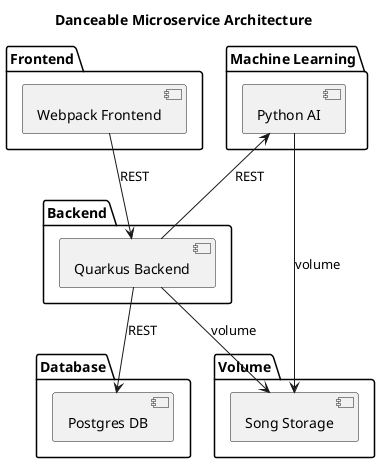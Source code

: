 @startuml
title Danceable Microservice Architecture

package "Frontend" {
  [Webpack Frontend]
}

package "Backend" {
  [Quarkus Backend]
}

package "Database" {
  [Postgres DB]
}

package "Volume" {
  [Song Storage]
}

package "Machine Learning" {
  [Python AI]
}

[Webpack Frontend] --> [Quarkus Backend] : REST
[Quarkus Backend] --> [Postgres DB] : REST
[Quarkus Backend] -up-> [Python AI] : REST
[Quarkus Backend] --> [Song Storage] : volume
[Python AI] --> [Song Storage] : volume
@enduml